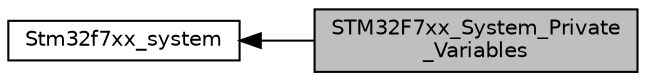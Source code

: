digraph "STM32F7xx_System_Private_Variables"
{
  edge [fontname="Helvetica",fontsize="10",labelfontname="Helvetica",labelfontsize="10"];
  node [fontname="Helvetica",fontsize="10",shape=record];
  rankdir=LR;
  Node0 [label="STM32F7xx_System_Private\l_Variables",height=0.2,width=0.4,color="black", fillcolor="grey75", style="filled", fontcolor="black"];
  Node1 [label="Stm32f7xx_system",height=0.2,width=0.4,color="black", fillcolor="white", style="filled",URL="$group__stm32f7xx__system.html"];
  Node1->Node0 [shape=plaintext, dir="back", style="solid"];
}
